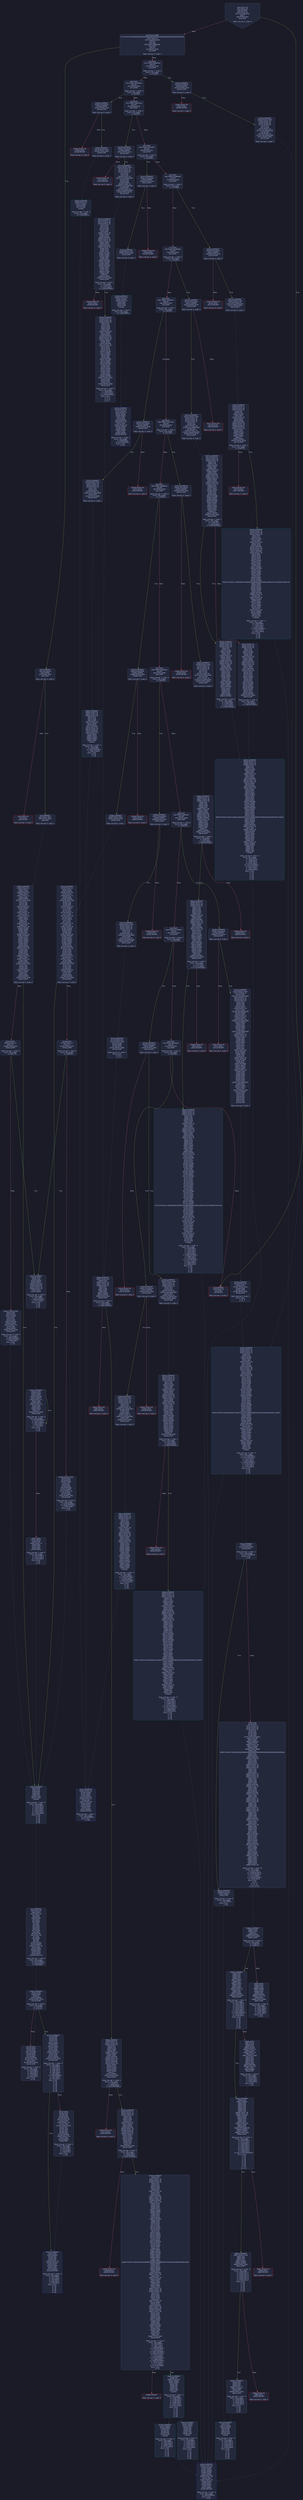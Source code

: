 digraph G {
    node [shape=box, style="filled, rounded", color="#565f89", fontcolor="#c0caf5", fontname="Helvetica", fillcolor="#24283b"];
    edge [color="#414868", fontcolor="#c0caf5", fontname="Helvetica"];
    bgcolor="#1a1b26";
    0 [ label = "[00] PUSH1 60
[02] PUSH1 40
[04] MSTORE
[05] PUSH1 04
[07] CALLDATASIZE
[08] LT
[09] PUSH2 00cf
[0c] JUMPI

Stack size req: 0, sizeΔ: 0
" shape = invhouse]
    1 [ label = "[0d] PUSH4 ffffffff
[12] PUSH29 0100000000000000000000000000000000000000000000000000000000
[30] PUSH1 00
[32] CALLDATALOAD
[33] DIV
[34] AND
[35] PUSH4 06fdde03
[3a] DUP2
[3b] EQ
[3c] PUSH2 00d4
[3f] JUMPI

Stack size req: 0, sizeΔ: 1
"]
    2 [ label = "[40] DUP1
[41] PUSH4 095ea7b3
[46] EQ
[47] PUSH2 015e
[4a] JUMPI

Stack size req: 1, sizeΔ: 0
Entry->Op usage:
	0->70:EQ:1
"]
    3 [ label = "[4b] DUP1
[4c] PUSH4 18160ddd
[51] EQ
[52] PUSH2 0194
[55] JUMPI

Stack size req: 1, sizeΔ: 0
Entry->Op usage:
	0->81:EQ:1
"]
    4 [ label = "[56] DUP1
[57] PUSH4 23b872dd
[5c] EQ
[5d] PUSH2 01b9
[60] JUMPI

Stack size req: 1, sizeΔ: 0
Entry->Op usage:
	0->92:EQ:1
"]
    5 [ label = "[61] DUP1
[62] PUSH4 313ce567
[67] EQ
[68] PUSH2 01e1
[6b] JUMPI

Stack size req: 1, sizeΔ: 0
Entry->Op usage:
	0->103:EQ:1
"]
    6 [ label = "[6c] DUP1
[6d] PUSH4 42966c68
[72] EQ
[73] PUSH2 020a
[76] JUMPI

Stack size req: 1, sizeΔ: 0
Entry->Op usage:
	0->114:EQ:1
"]
    7 [ label = "[77] DUP1
[78] PUSH4 66188463
[7d] EQ
[7e] PUSH2 0220
[81] JUMPI

Stack size req: 1, sizeΔ: 0
Entry->Op usage:
	0->125:EQ:1
"]
    8 [ label = "[82] DUP1
[83] PUSH4 70a08231
[88] EQ
[89] PUSH2 0242
[8c] JUMPI

Stack size req: 1, sizeΔ: 0
Entry->Op usage:
	0->136:EQ:1
"]
    9 [ label = "[8d] DUP1
[8e] PUSH4 79cc6790
[93] EQ
[94] PUSH2 0261
[97] JUMPI

Stack size req: 1, sizeΔ: 0
Entry->Op usage:
	0->147:EQ:1
"]
    10 [ label = "[98] DUP1
[99] PUSH4 95d89b41
[9e] EQ
[9f] PUSH2 0283
[a2] JUMPI

Stack size req: 1, sizeΔ: 0
Entry->Op usage:
	0->158:EQ:1
"]
    11 [ label = "[a3] DUP1
[a4] PUSH4 a9059cbb
[a9] EQ
[aa] PUSH2 0296
[ad] JUMPI

Stack size req: 1, sizeΔ: 0
Entry->Op usage:
	0->169:EQ:1
"]
    12 [ label = "[ae] DUP1
[af] PUSH4 cae9ca51
[b4] EQ
[b5] PUSH2 02b8
[b8] JUMPI

Stack size req: 1, sizeΔ: 0
Entry->Op usage:
	0->180:EQ:1
"]
    13 [ label = "[b9] DUP1
[ba] PUSH4 d73dd623
[bf] EQ
[c0] PUSH2 031d
[c3] JUMPI

Stack size req: 1, sizeΔ: 0
Entry->Op usage:
	0->191:EQ:1
"]
    14 [ label = "[c4] DUP1
[c5] PUSH4 dd62ed3e
[ca] EQ
[cb] PUSH2 033f
[ce] JUMPI

Stack size req: 1, sizeΔ: 0
Entry->Op usage:
	0->202:EQ:1
"]
    15 [ label = "[cf] JUMPDEST
[d0] PUSH1 00
[d2] DUP1
[d3] REVERT

Stack size req: 0, sizeΔ: 0
" color = "red"]
    16 [ label = "[d4] JUMPDEST
[d5] CALLVALUE
[d6] ISZERO
[d7] PUSH2 00df
[da] JUMPI

Stack size req: 0, sizeΔ: 0
"]
    17 [ label = "[db] PUSH1 00
[dd] DUP1
[de] REVERT

Stack size req: 0, sizeΔ: 0
" color = "red"]
    18 [ label = "[df] JUMPDEST
[e0] PUSH2 00e7
[e3] PUSH2 0364
[e6] JUMP

Stack size req: 0, sizeΔ: 1
"]
    19 [ label = "[e7] JUMPDEST
[e8] PUSH1 40
[ea] MLOAD
[eb] PUSH1 20
[ed] DUP1
[ee] DUP3
[ef] MSTORE
[f0] DUP2
[f1] SWAP1
[f2] DUP2
[f3] ADD
[f4] DUP4
[f5] DUP2
[f6] DUP2
[f7] MLOAD
[f8] DUP2
[f9] MSTORE
[fa] PUSH1 20
[fc] ADD
[fd] SWAP2
[fe] POP
[ff] DUP1
[0100] MLOAD
[0101] SWAP1
[0102] PUSH1 20
[0104] ADD
[0105] SWAP1
[0106] DUP1
[0107] DUP4
[0108] DUP4
[0109] PUSH1 00

Stack size req: 1, sizeΔ: 9
Entry->Op usage:
	0->247:MLOAD:0
	0->256:MLOAD:0
	0->260:ADD:1
"]
    20 [ label = "[010b] JUMPDEST
[010c] DUP4
[010d] DUP2
[010e] LT
[010f] ISZERO
[0110] PUSH2 0123
[0113] JUMPI

Stack size req: 4, sizeΔ: 0
Entry->Op usage:
	0->270:LT:0
	3->270:LT:1
"]
    21 [ label = "[0114] DUP1
[0115] DUP3
[0116] ADD
[0117] MLOAD
[0118] DUP4
[0119] DUP3
[011a] ADD
[011b] MSTORE
[011c] PUSH1 20
[011e] ADD
[011f] PUSH2 010b
[0122] JUMP

Stack size req: 3, sizeΔ: 0
Entry->Op usage:
	0->278:ADD:1
	0->282:ADD:0
	0->286:ADD:1
	1->278:ADD:0
	2->282:ADD:1
Entry->Exit:
	0->😵
"]
    22 [ label = "[0123] JUMPDEST
[0124] POP
[0125] POP
[0126] POP
[0127] POP
[0128] SWAP1
[0129] POP
[012a] SWAP1
[012b] DUP2
[012c] ADD
[012d] SWAP1
[012e] PUSH1 1f
[0130] AND
[0131] DUP1
[0132] ISZERO
[0133] PUSH2 0150
[0136] JUMPI

Stack size req: 7, sizeΔ: -5
Entry->Op usage:
	0->292:POP:0
	1->293:POP:0
	2->294:POP:0
	3->295:POP:0
	4->300:ADD:0
	4->304:AND:1
	4->306:ISZERO:0
	5->297:POP:0
	6->300:ADD:1
Entry->Exit:
	0->😵
	1->😵
	2->😵
	3->😵
	4->0
	5->😵
	6->😵
"]
    23 [ label = "[0137] DUP1
[0138] DUP3
[0139] SUB
[013a] DUP1
[013b] MLOAD
[013c] PUSH1 01
[013e] DUP4
[013f] PUSH1 20
[0141] SUB
[0142] PUSH2 0100
[0145] EXP
[0146] SUB
[0147] NOT
[0148] AND
[0149] DUP2
[014a] MSTORE
[014b] PUSH1 20
[014d] ADD
[014e] SWAP2
[014f] POP

Stack size req: 2, sizeΔ: 0
Entry->Op usage:
	0->313:SUB:1
	0->321:SUB:1
	1->313:SUB:0
	1->335:POP:0
Entry->Exit:
	1->😵
"]
    24 [ label = "[0150] JUMPDEST
[0151] POP
[0152] SWAP3
[0153] POP
[0154] POP
[0155] POP
[0156] PUSH1 40
[0158] MLOAD
[0159] DUP1
[015a] SWAP2
[015b] SUB
[015c] SWAP1
[015d] RETURN

Stack size req: 5, sizeΔ: -5
Entry->Op usage:
	0->337:POP:0
	1->347:SUB:0
	2->340:POP:0
	3->341:POP:0
	4->339:POP:0
Entry->Exit:
	0->😵
	1->😵
	2->😵
	3->😵
	4->😵
" color = "darkblue"]
    25 [ label = "[015e] JUMPDEST
[015f] CALLVALUE
[0160] ISZERO
[0161] PUSH2 0169
[0164] JUMPI

Stack size req: 0, sizeΔ: 0
"]
    26 [ label = "[0165] PUSH1 00
[0167] DUP1
[0168] REVERT

Stack size req: 0, sizeΔ: 0
" color = "red"]
    27 [ label = "[0169] JUMPDEST
[016a] PUSH2 0180
[016d] PUSH1 01
[016f] PUSH1 a0
[0171] PUSH1 02
[0173] EXP
[0174] SUB
[0175] PUSH1 04
[0177] CALLDATALOAD
[0178] AND
[0179] PUSH1 24
[017b] CALLDATALOAD
[017c] PUSH2 0402
[017f] JUMP

Stack size req: 0, sizeΔ: 3
"]
    28 [ label = "[0180] JUMPDEST
[0181] PUSH1 40
[0183] MLOAD
[0184] SWAP1
[0185] ISZERO
[0186] ISZERO
[0187] DUP2
[0188] MSTORE
[0189] PUSH1 20
[018b] ADD
[018c] PUSH1 40
[018e] MLOAD
[018f] DUP1
[0190] SWAP2
[0191] SUB
[0192] SWAP1
[0193] RETURN

Stack size req: 1, sizeΔ: -1
Entry->Op usage:
	0->389:ISZERO:0
Entry->Exit:
	0->😵
" color = "darkblue"]
    29 [ label = "[0194] JUMPDEST
[0195] CALLVALUE
[0196] ISZERO
[0197] PUSH2 019f
[019a] JUMPI

Stack size req: 0, sizeΔ: 0
"]
    30 [ label = "[019b] PUSH1 00
[019d] DUP1
[019e] REVERT

Stack size req: 0, sizeΔ: 0
" color = "red"]
    31 [ label = "[019f] JUMPDEST
[01a0] PUSH2 01a7
[01a3] PUSH2 046e
[01a6] JUMP

Stack size req: 0, sizeΔ: 1
"]
    32 [ label = "[01a7] JUMPDEST
[01a8] PUSH1 40
[01aa] MLOAD
[01ab] SWAP1
[01ac] DUP2
[01ad] MSTORE
[01ae] PUSH1 20
[01b0] ADD
[01b1] PUSH1 40
[01b3] MLOAD
[01b4] DUP1
[01b5] SWAP2
[01b6] SUB
[01b7] SWAP1
[01b8] RETURN

Stack size req: 1, sizeΔ: -1
Entry->Op usage:
	0->429:MSTORE:1
Entry->Exit:
	0->😵
" color = "darkblue"]
    33 [ label = "[01b9] JUMPDEST
[01ba] CALLVALUE
[01bb] ISZERO
[01bc] PUSH2 01c4
[01bf] JUMPI

Stack size req: 0, sizeΔ: 0
"]
    34 [ label = "[01c0] PUSH1 00
[01c2] DUP1
[01c3] REVERT

Stack size req: 0, sizeΔ: 0
" color = "red"]
    35 [ label = "[01c4] JUMPDEST
[01c5] PUSH2 0180
[01c8] PUSH1 01
[01ca] PUSH1 a0
[01cc] PUSH1 02
[01ce] EXP
[01cf] SUB
[01d0] PUSH1 04
[01d2] CALLDATALOAD
[01d3] DUP2
[01d4] AND
[01d5] SWAP1
[01d6] PUSH1 24
[01d8] CALLDATALOAD
[01d9] AND
[01da] PUSH1 44
[01dc] CALLDATALOAD
[01dd] PUSH2 0474
[01e0] JUMP

Stack size req: 0, sizeΔ: 4
"]
    36 [ label = "[01e1] JUMPDEST
[01e2] CALLVALUE
[01e3] ISZERO
[01e4] PUSH2 01ec
[01e7] JUMPI

Stack size req: 0, sizeΔ: 0
"]
    37 [ label = "[01e8] PUSH1 00
[01ea] DUP1
[01eb] REVERT

Stack size req: 0, sizeΔ: 0
" color = "red"]
    38 [ label = "[01ec] JUMPDEST
[01ed] PUSH2 01f4
[01f0] PUSH2 04e9
[01f3] JUMP

Stack size req: 0, sizeΔ: 1
"]
    39 [ label = "[01f4] JUMPDEST
[01f5] PUSH1 40
[01f7] MLOAD
[01f8] PUSH1 ff
[01fa] SWAP1
[01fb] SWAP2
[01fc] AND
[01fd] DUP2
[01fe] MSTORE
[01ff] PUSH1 20
[0201] ADD
[0202] PUSH1 40
[0204] MLOAD
[0205] DUP1
[0206] SWAP2
[0207] SUB
[0208] SWAP1
[0209] RETURN

Stack size req: 1, sizeΔ: -1
Entry->Op usage:
	0->508:AND:0
	0->510:MSTORE:1
Entry->Exit:
	0->😵
" color = "darkblue"]
    40 [ label = "[020a] JUMPDEST
[020b] CALLVALUE
[020c] ISZERO
[020d] PUSH2 0215
[0210] JUMPI

Stack size req: 0, sizeΔ: 0
"]
    41 [ label = "[0211] PUSH1 00
[0213] DUP1
[0214] REVERT

Stack size req: 0, sizeΔ: 0
" color = "red"]
    42 [ label = "[0215] JUMPDEST
[0216] PUSH2 0180
[0219] PUSH1 04
[021b] CALLDATALOAD
[021c] PUSH2 04f2
[021f] JUMP

Stack size req: 0, sizeΔ: 2
"]
    43 [ label = "[0220] JUMPDEST
[0221] CALLVALUE
[0222] ISZERO
[0223] PUSH2 022b
[0226] JUMPI

Stack size req: 0, sizeΔ: 0
"]
    44 [ label = "[0227] PUSH1 00
[0229] DUP1
[022a] REVERT

Stack size req: 0, sizeΔ: 0
" color = "red"]
    45 [ label = "[022b] JUMPDEST
[022c] PUSH2 0180
[022f] PUSH1 01
[0231] PUSH1 a0
[0233] PUSH1 02
[0235] EXP
[0236] SUB
[0237] PUSH1 04
[0239] CALLDATALOAD
[023a] AND
[023b] PUSH1 24
[023d] CALLDATALOAD
[023e] PUSH2 057b
[0241] JUMP

Stack size req: 0, sizeΔ: 3
"]
    46 [ label = "[0242] JUMPDEST
[0243] CALLVALUE
[0244] ISZERO
[0245] PUSH2 024d
[0248] JUMPI

Stack size req: 0, sizeΔ: 0
"]
    47 [ label = "[0249] PUSH1 00
[024b] DUP1
[024c] REVERT

Stack size req: 0, sizeΔ: 0
" color = "red"]
    48 [ label = "[024d] JUMPDEST
[024e] PUSH2 01a7
[0251] PUSH1 01
[0253] PUSH1 a0
[0255] PUSH1 02
[0257] EXP
[0258] SUB
[0259] PUSH1 04
[025b] CALLDATALOAD
[025c] AND
[025d] PUSH2 0669
[0260] JUMP

Stack size req: 0, sizeΔ: 2
"]
    49 [ label = "[0261] JUMPDEST
[0262] CALLVALUE
[0263] ISZERO
[0264] PUSH2 026c
[0267] JUMPI

Stack size req: 0, sizeΔ: 0
"]
    50 [ label = "[0268] PUSH1 00
[026a] DUP1
[026b] REVERT

Stack size req: 0, sizeΔ: 0
" color = "red"]
    51 [ label = "[026c] JUMPDEST
[026d] PUSH2 0180
[0270] PUSH1 01
[0272] PUSH1 a0
[0274] PUSH1 02
[0276] EXP
[0277] SUB
[0278] PUSH1 04
[027a] CALLDATALOAD
[027b] AND
[027c] PUSH1 24
[027e] CALLDATALOAD
[027f] PUSH2 0684
[0282] JUMP

Stack size req: 0, sizeΔ: 3
"]
    52 [ label = "[0283] JUMPDEST
[0284] CALLVALUE
[0285] ISZERO
[0286] PUSH2 028e
[0289] JUMPI

Stack size req: 0, sizeΔ: 0
"]
    53 [ label = "[028a] PUSH1 00
[028c] DUP1
[028d] REVERT

Stack size req: 0, sizeΔ: 0
" color = "red"]
    54 [ label = "[028e] JUMPDEST
[028f] PUSH2 00e7
[0292] PUSH2 075e
[0295] JUMP

Stack size req: 0, sizeΔ: 1
"]
    55 [ label = "[0296] JUMPDEST
[0297] CALLVALUE
[0298] ISZERO
[0299] PUSH2 02a1
[029c] JUMPI

Stack size req: 0, sizeΔ: 0
"]
    56 [ label = "[029d] PUSH1 00
[029f] DUP1
[02a0] REVERT

Stack size req: 0, sizeΔ: 0
" color = "red"]
    57 [ label = "[02a1] JUMPDEST
[02a2] PUSH2 0180
[02a5] PUSH1 01
[02a7] PUSH1 a0
[02a9] PUSH1 02
[02ab] EXP
[02ac] SUB
[02ad] PUSH1 04
[02af] CALLDATALOAD
[02b0] AND
[02b1] PUSH1 24
[02b3] CALLDATALOAD
[02b4] PUSH2 07c9
[02b7] JUMP

Stack size req: 0, sizeΔ: 3
"]
    58 [ label = "[02b8] JUMPDEST
[02b9] CALLVALUE
[02ba] ISZERO
[02bb] PUSH2 02c3
[02be] JUMPI

Stack size req: 0, sizeΔ: 0
"]
    59 [ label = "[02bf] PUSH1 00
[02c1] DUP1
[02c2] REVERT

Stack size req: 0, sizeΔ: 0
" color = "red"]
    60 [ label = "[02c3] JUMPDEST
[02c4] PUSH2 0180
[02c7] PUSH1 04
[02c9] DUP1
[02ca] CALLDATALOAD
[02cb] PUSH1 01
[02cd] PUSH1 a0
[02cf] PUSH1 02
[02d1] EXP
[02d2] SUB
[02d3] AND
[02d4] SWAP1
[02d5] PUSH1 24
[02d7] DUP1
[02d8] CALLDATALOAD
[02d9] SWAP2
[02da] SWAP1
[02db] PUSH1 64
[02dd] SWAP1
[02de] PUSH1 44
[02e0] CALLDATALOAD
[02e1] SWAP1
[02e2] DUP2
[02e3] ADD
[02e4] SWAP1
[02e5] DUP4
[02e6] ADD
[02e7] CALLDATALOAD
[02e8] DUP1
[02e9] PUSH1 20
[02eb] PUSH1 1f
[02ed] DUP3
[02ee] ADD
[02ef] DUP2
[02f0] SWAP1
[02f1] DIV
[02f2] DUP2
[02f3] MUL
[02f4] ADD
[02f5] PUSH1 40
[02f7] MLOAD
[02f8] SWAP1
[02f9] DUP2
[02fa] ADD
[02fb] PUSH1 40
[02fd] MSTORE
[02fe] DUP2
[02ff] DUP2
[0300] MSTORE
[0301] SWAP3
[0302] SWAP2
[0303] SWAP1
[0304] PUSH1 20
[0306] DUP5
[0307] ADD
[0308] DUP4
[0309] DUP4
[030a] DUP1
[030b] DUP3
[030c] DUP5
[030d] CALLDATACOPY
[030e] POP
[030f] SWAP5
[0310] SWAP7
[0311] POP
[0312] PUSH2 07dd
[0315] SWAP6
[0316] POP
[0317] POP
[0318] POP
[0319] POP
[031a] POP
[031b] POP
[031c] JUMP

Stack size req: 0, sizeΔ: 4
"]
    61 [ label = "[031d] JUMPDEST
[031e] CALLVALUE
[031f] ISZERO
[0320] PUSH2 0328
[0323] JUMPI

Stack size req: 0, sizeΔ: 0
"]
    62 [ label = "[0324] PUSH1 00
[0326] DUP1
[0327] REVERT

Stack size req: 0, sizeΔ: 0
" color = "red"]
    63 [ label = "[0328] JUMPDEST
[0329] PUSH2 0180
[032c] PUSH1 01
[032e] PUSH1 a0
[0330] PUSH1 02
[0332] EXP
[0333] SUB
[0334] PUSH1 04
[0336] CALLDATALOAD
[0337] AND
[0338] PUSH1 24
[033a] CALLDATALOAD
[033b] PUSH2 091a
[033e] JUMP

Stack size req: 0, sizeΔ: 3
"]
    64 [ label = "[033f] JUMPDEST
[0340] CALLVALUE
[0341] ISZERO
[0342] PUSH2 034a
[0345] JUMPI

Stack size req: 0, sizeΔ: 0
"]
    65 [ label = "[0346] PUSH1 00
[0348] DUP1
[0349] REVERT

Stack size req: 0, sizeΔ: 0
" color = "red"]
    66 [ label = "[034a] JUMPDEST
[034b] PUSH2 01a7
[034e] PUSH1 01
[0350] PUSH1 a0
[0352] PUSH1 02
[0354] EXP
[0355] SUB
[0356] PUSH1 04
[0358] CALLDATALOAD
[0359] DUP2
[035a] AND
[035b] SWAP1
[035c] PUSH1 24
[035e] CALLDATALOAD
[035f] AND
[0360] PUSH2 09bb
[0363] JUMP

Stack size req: 0, sizeΔ: 3
"]
    67 [ label = "[0364] JUMPDEST
[0365] PUSH1 01
[0367] DUP1
[0368] SLOAD
[0369] PUSH1 01
[036b] DUP2
[036c] PUSH1 01
[036e] AND
[036f] ISZERO
[0370] PUSH2 0100
[0373] MUL
[0374] SUB
[0375] AND
[0376] PUSH1 02
[0378] SWAP1
[0379] DIV
[037a] DUP1
[037b] PUSH1 1f
[037d] ADD
[037e] PUSH1 20
[0380] DUP1
[0381] SWAP2
[0382] DIV
[0383] MUL
[0384] PUSH1 20
[0386] ADD
[0387] PUSH1 40
[0389] MLOAD
[038a] SWAP1
[038b] DUP2
[038c] ADD
[038d] PUSH1 40
[038f] MSTORE
[0390] DUP1
[0391] SWAP3
[0392] SWAP2
[0393] SWAP1
[0394] DUP2
[0395] DUP2
[0396] MSTORE
[0397] PUSH1 20
[0399] ADD
[039a] DUP3
[039b] DUP1
[039c] SLOAD
[039d] PUSH1 01
[039f] DUP2
[03a0] PUSH1 01
[03a2] AND
[03a3] ISZERO
[03a4] PUSH2 0100
[03a7] MUL
[03a8] SUB
[03a9] AND
[03aa] PUSH1 02
[03ac] SWAP1
[03ad] DIV
[03ae] DUP1
[03af] ISZERO
[03b0] PUSH2 03fa
[03b3] JUMPI

Stack size req: 0, sizeΔ: 6
"]
    68 [ label = "[03b4] DUP1
[03b5] PUSH1 1f
[03b7] LT
[03b8] PUSH2 03cf
[03bb] JUMPI

Stack size req: 1, sizeΔ: 0
Entry->Op usage:
	0->951:LT:1
"]
    69 [ label = "[03bc] PUSH2 0100
[03bf] DUP1
[03c0] DUP4
[03c1] SLOAD
[03c2] DIV
[03c3] MUL
[03c4] DUP4
[03c5] MSTORE
[03c6] SWAP2
[03c7] PUSH1 20
[03c9] ADD
[03ca] SWAP2
[03cb] PUSH2 03fa
[03ce] JUMP

Stack size req: 3, sizeΔ: 0
Entry->Op usage:
	1->961:SLOAD:0
	2->965:MSTORE:0
	2->969:ADD:1
Entry->Exit:
	2->😵
"]
    70 [ label = "[03cf] JUMPDEST
[03d0] DUP3
[03d1] ADD
[03d2] SWAP2
[03d3] SWAP1
[03d4] PUSH1 00
[03d6] MSTORE
[03d7] PUSH1 20
[03d9] PUSH1 00
[03db] SHA3
[03dc] SWAP1

Stack size req: 3, sizeΔ: 0
Entry->Op usage:
	0->977:ADD:1
	1->982:MSTORE:1
	2->977:ADD:0
Entry->Exit:
	0->😵
	1->😵
	2->0
"]
    71 [ label = "[03dd] JUMPDEST
[03de] DUP2
[03df] SLOAD
[03e0] DUP2
[03e1] MSTORE
[03e2] SWAP1
[03e3] PUSH1 01
[03e5] ADD
[03e6] SWAP1
[03e7] PUSH1 20
[03e9] ADD
[03ea] DUP1
[03eb] DUP4
[03ec] GT
[03ed] PUSH2 03dd
[03f0] JUMPI

Stack size req: 3, sizeΔ: 0
Entry->Op usage:
	0->993:MSTORE:0
	0->1001:ADD:1
	1->991:SLOAD:0
	1->997:ADD:1
	2->1004:GT:0
Entry->Exit:
	0->😵
	1->😵
"]
    72 [ label = "[03f1] DUP3
[03f2] SWAP1
[03f3] SUB
[03f4] PUSH1 1f
[03f6] AND
[03f7] DUP3
[03f8] ADD
[03f9] SWAP2

Stack size req: 3, sizeΔ: 0
Entry->Op usage:
	0->1011:SUB:0
	2->1011:SUB:1
	2->1016:ADD:0
Entry->Exit:
	0->😵
	2->0
"]
    73 [ label = "[03fa] JUMPDEST
[03fb] POP
[03fc] POP
[03fd] POP
[03fe] POP
[03ff] POP
[0400] DUP2
[0401] JUMP
Indirect!

Stack size req: 7, sizeΔ: -5
Entry->Op usage:
	0->1019:POP:0
	1->1020:POP:0
	2->1021:POP:0
	3->1022:POP:0
	4->1023:POP:0
	6->1025:JUMP:0
Entry->Exit:
	0->😵
	1->😵
	2->😵
	3->😵
	4->😵
" color = "teal"]
    74 [ label = "[0402] JUMPDEST
[0403] PUSH1 01
[0405] PUSH1 a0
[0407] PUSH1 02
[0409] EXP
[040a] SUB
[040b] CALLER
[040c] DUP2
[040d] AND
[040e] PUSH1 00
[0410] DUP2
[0411] DUP2
[0412] MSTORE
[0413] PUSH1 05
[0415] PUSH1 20
[0417] SWAP1
[0418] DUP2
[0419] MSTORE
[041a] PUSH1 40
[041c] DUP1
[041d] DUP4
[041e] SHA3
[041f] SWAP5
[0420] DUP8
[0421] AND
[0422] DUP1
[0423] DUP5
[0424] MSTORE
[0425] SWAP5
[0426] SWAP1
[0427] SWAP2
[0428] MSTORE
[0429] DUP1
[042a] DUP3
[042b] SHA3
[042c] DUP6
[042d] SWAP1
[042e] SSTORE
[042f] SWAP1
[0430] SWAP3
[0431] SWAP2
[0432] SWAP1
[0433] PUSH32 8c5be1e5ebec7d5bd14f71427d1e84f3dd0314c0f7b2291e5b200ac8c7c3b925
[0454] SWAP1
[0455] DUP6
[0456] SWAP1
[0457] MLOAD
[0458] SWAP1
[0459] DUP2
[045a] MSTORE
[045b] PUSH1 20
[045d] ADD
[045e] PUSH1 40
[0460] MLOAD
[0461] DUP1
[0462] SWAP2
[0463] SUB
[0464] SWAP1
[0465] LOG3
[0466] POP
[0467] PUSH1 01
[0469] SWAP3
[046a] SWAP2
[046b] POP
[046c] POP
[046d] JUMP
Indirect!

Stack size req: 3, sizeΔ: -2
Entry->Op usage:
	0->1070:SSTORE:1
	0->1114:MSTORE:1
	0->1132:POP:0
	1->1057:AND:0
	1->1060:MSTORE:1
	1->1125:LOG3:4
	1->1131:POP:0
	2->1133:JUMP:0
Entry->Exit:
	0->😵
	1->😵
	2->😵
" color = "teal"]
    75 [ label = "[046e] JUMPDEST
[046f] PUSH1 00
[0471] SLOAD
[0472] DUP2
[0473] JUMP
Indirect!

Stack size req: 1, sizeΔ: 1
Entry->Op usage:
	0->1139:JUMP:0
" color = "teal"]
    76 [ label = "[0474] JUMPDEST
[0475] PUSH1 01
[0477] PUSH1 a0
[0479] PUSH1 02
[047b] EXP
[047c] SUB
[047d] DUP1
[047e] DUP5
[047f] AND
[0480] PUSH1 00
[0482] SWAP1
[0483] DUP2
[0484] MSTORE
[0485] PUSH1 05
[0487] PUSH1 20
[0489] SWAP1
[048a] DUP2
[048b] MSTORE
[048c] PUSH1 40
[048e] DUP1
[048f] DUP4
[0490] SHA3
[0491] CALLER
[0492] SWAP1
[0493] SWAP5
[0494] AND
[0495] DUP4
[0496] MSTORE
[0497] SWAP3
[0498] SWAP1
[0499] MSTORE
[049a] SWAP1
[049b] DUP2
[049c] SHA3
[049d] SLOAD
[049e] DUP3
[049f] GT
[04a0] ISZERO
[04a1] PUSH2 04a9
[04a4] JUMPI

Stack size req: 3, sizeΔ: 1
Entry->Op usage:
	0->1183:GT:0
	2->1151:AND:0
	2->1156:MSTORE:1
"]
    77 [ label = "[04a5] PUSH1 00
[04a7] DUP1
[04a8] REVERT

Stack size req: 0, sizeΔ: 0
" color = "red"]
    78 [ label = "[04a9] JUMPDEST
[04aa] PUSH1 01
[04ac] PUSH1 a0
[04ae] PUSH1 02
[04b0] EXP
[04b1] SUB
[04b2] DUP1
[04b3] DUP6
[04b4] AND
[04b5] PUSH1 00
[04b7] SWAP1
[04b8] DUP2
[04b9] MSTORE
[04ba] PUSH1 05
[04bc] PUSH1 20
[04be] SWAP1
[04bf] DUP2
[04c0] MSTORE
[04c1] PUSH1 40
[04c3] DUP1
[04c4] DUP4
[04c5] SHA3
[04c6] CALLER
[04c7] SWAP1
[04c8] SWAP5
[04c9] AND
[04ca] DUP4
[04cb] MSTORE
[04cc] SWAP3
[04cd] SWAP1
[04ce] MSTORE
[04cf] SHA3
[04d0] DUP1
[04d1] SLOAD
[04d2] DUP4
[04d3] SWAP1
[04d4] SUB
[04d5] SWAP1
[04d6] SSTORE
[04d7] PUSH2 04e1
[04da] DUP5
[04db] DUP5
[04dc] DUP5
[04dd] PUSH2 09e6
[04e0] JUMP

Stack size req: 4, sizeΔ: 4
Entry->Op usage:
	1->1236:SUB:1
	3->1204:AND:0
	3->1209:MSTORE:1
Entry->Exit:
	1->0, 5
	2->1, 6
	3->2, 7
"]
    79 [ label = "[04e1] JUMPDEST
[04e2] SWAP5
[04e3] SWAP4
[04e4] POP
[04e5] POP
[04e6] POP
[04e7] POP
[04e8] JUMP
Indirect!

Stack size req: 6, sizeΔ: -5
Entry->Op usage:
	1->1253:POP:0
	2->1254:POP:0
	3->1255:POP:0
	4->1252:POP:0
	5->1256:JUMP:0
Entry->Exit:
	0->0
	1->😵
	2->😵
	3->😵
	4->😵
	5->😵
" color = "teal"]
    80 [ label = "[04e9] JUMPDEST
[04ea] PUSH1 03
[04ec] SLOAD
[04ed] PUSH1 ff
[04ef] AND
[04f0] DUP2
[04f1] JUMP
Indirect!

Stack size req: 1, sizeΔ: 1
Entry->Op usage:
	0->1265:JUMP:0
" color = "teal"]
    81 [ label = "[04f2] JUMPDEST
[04f3] PUSH1 01
[04f5] PUSH1 a0
[04f7] PUSH1 02
[04f9] EXP
[04fa] SUB
[04fb] CALLER
[04fc] AND
[04fd] PUSH1 00
[04ff] SWAP1
[0500] DUP2
[0501] MSTORE
[0502] PUSH1 04
[0504] PUSH1 20
[0506] MSTORE
[0507] PUSH1 40
[0509] DUP2
[050a] SHA3
[050b] SLOAD
[050c] DUP3
[050d] SWAP1
[050e] LT
[050f] ISZERO
[0510] PUSH2 0518
[0513] JUMPI

Stack size req: 1, sizeΔ: 1
Entry->Op usage:
	0->1294:LT:1
"]
    82 [ label = "[0514] PUSH1 00
[0516] DUP1
[0517] REVERT

Stack size req: 0, sizeΔ: 0
" color = "red"]
    83 [ label = "[0518] JUMPDEST
[0519] PUSH1 01
[051b] PUSH1 a0
[051d] PUSH1 02
[051f] EXP
[0520] SUB
[0521] CALLER
[0522] AND
[0523] PUSH1 00
[0525] DUP2
[0526] DUP2
[0527] MSTORE
[0528] PUSH1 04
[052a] PUSH1 20
[052c] MSTORE
[052d] PUSH1 40
[052f] DUP1
[0530] DUP3
[0531] SHA3
[0532] DUP1
[0533] SLOAD
[0534] DUP7
[0535] SWAP1
[0536] SUB
[0537] SWAP1
[0538] SSTORE
[0539] DUP2
[053a] SLOAD
[053b] DUP6
[053c] SWAP1
[053d] SUB
[053e] SWAP1
[053f] SWAP2
[0540] SSTORE
[0541] PUSH32 cc16f5dbb4873280815c1ee09dbd06736cffcc184412cf7a71a0fdb75d397ca5
[0562] SWAP1
[0563] DUP5
[0564] SWAP1
[0565] MLOAD
[0566] SWAP1
[0567] DUP2
[0568] MSTORE
[0569] PUSH1 20
[056b] ADD
[056c] PUSH1 40
[056e] MLOAD
[056f] DUP1
[0570] SWAP2
[0571] SUB
[0572] SWAP1
[0573] LOG2
[0574] POP
[0575] PUSH1 01
[0577] SWAP2
[0578] SWAP1
[0579] POP
[057a] JUMP
Indirect!

Stack size req: 3, sizeΔ: -2
Entry->Op usage:
	0->1396:POP:0
	1->1334:SUB:1
	1->1341:SUB:1
	1->1384:MSTORE:1
	1->1401:POP:0
	2->1402:JUMP:0
Entry->Exit:
	0->😵
	1->😵
	2->😵
" color = "teal"]
    84 [ label = "[057b] JUMPDEST
[057c] PUSH1 01
[057e] PUSH1 a0
[0580] PUSH1 02
[0582] EXP
[0583] SUB
[0584] CALLER
[0585] DUP2
[0586] AND
[0587] PUSH1 00
[0589] SWAP1
[058a] DUP2
[058b] MSTORE
[058c] PUSH1 05
[058e] PUSH1 20
[0590] SWAP1
[0591] DUP2
[0592] MSTORE
[0593] PUSH1 40
[0595] DUP1
[0596] DUP4
[0597] SHA3
[0598] SWAP4
[0599] DUP7
[059a] AND
[059b] DUP4
[059c] MSTORE
[059d] SWAP3
[059e] SWAP1
[059f] MSTORE
[05a0] SWAP1
[05a1] DUP2
[05a2] SHA3
[05a3] SLOAD
[05a4] DUP1
[05a5] DUP4
[05a6] GT
[05a7] ISZERO
[05a8] PUSH2 05d8
[05ab] JUMPI

Stack size req: 2, sizeΔ: 2
Entry->Op usage:
	0->1446:GT:0
	1->1434:AND:0
	1->1436:MSTORE:1
"]
    85 [ label = "[05ac] PUSH1 01
[05ae] PUSH1 a0
[05b0] PUSH1 02
[05b2] EXP
[05b3] SUB
[05b4] CALLER
[05b5] DUP2
[05b6] AND
[05b7] PUSH1 00
[05b9] SWAP1
[05ba] DUP2
[05bb] MSTORE
[05bc] PUSH1 05
[05be] PUSH1 20
[05c0] SWAP1
[05c1] DUP2
[05c2] MSTORE
[05c3] PUSH1 40
[05c5] DUP1
[05c6] DUP4
[05c7] SHA3
[05c8] SWAP4
[05c9] DUP9
[05ca] AND
[05cb] DUP4
[05cc] MSTORE
[05cd] SWAP3
[05ce] SWAP1
[05cf] MSTORE
[05d0] SWAP1
[05d1] DUP2
[05d2] SHA3
[05d3] SSTORE
[05d4] PUSH2 0603
[05d7] JUMP

Stack size req: 4, sizeΔ: 0
Entry->Op usage:
	3->1482:AND:0
	3->1484:MSTORE:1
"]
    86 [ label = "[05d8] JUMPDEST
[05d9] PUSH1 01
[05db] PUSH1 a0
[05dd] PUSH1 02
[05df] EXP
[05e0] SUB
[05e1] CALLER
[05e2] DUP2
[05e3] AND
[05e4] PUSH1 00
[05e6] SWAP1
[05e7] DUP2
[05e8] MSTORE
[05e9] PUSH1 05
[05eb] PUSH1 20
[05ed] SWAP1
[05ee] DUP2
[05ef] MSTORE
[05f0] PUSH1 40
[05f2] DUP1
[05f3] DUP4
[05f4] SHA3
[05f5] SWAP4
[05f6] DUP9
[05f7] AND
[05f8] DUP4
[05f9] MSTORE
[05fa] SWAP3
[05fb] SWAP1
[05fc] MSTORE
[05fd] SHA3
[05fe] DUP4
[05ff] DUP3
[0600] SUB
[0601] SWAP1
[0602] SSTORE

Stack size req: 4, sizeΔ: 0
Entry->Op usage:
	0->1536:SUB:0
	2->1536:SUB:1
	3->1527:AND:0
	3->1529:MSTORE:1
"]
    87 [ label = "[0603] JUMPDEST
[0604] PUSH1 01
[0606] PUSH1 a0
[0608] PUSH1 02
[060a] EXP
[060b] SUB
[060c] CALLER
[060d] DUP2
[060e] AND
[060f] PUSH1 00
[0611] DUP2
[0612] DUP2
[0613] MSTORE
[0614] PUSH1 05
[0616] PUSH1 20
[0618] SWAP1
[0619] DUP2
[061a] MSTORE
[061b] PUSH1 40
[061d] DUP1
[061e] DUP4
[061f] SHA3
[0620] SWAP5
[0621] DUP10
[0622] AND
[0623] DUP1
[0624] DUP5
[0625] MSTORE
[0626] SWAP5
[0627] SWAP1
[0628] SWAP2
[0629] MSTORE
[062a] SWAP1
[062b] DUP2
[062c] SWAP1
[062d] SHA3
[062e] SLOAD
[062f] PUSH32 8c5be1e5ebec7d5bd14f71427d1e84f3dd0314c0f7b2291e5b200ac8c7c3b925
[0650] SWAP2
[0651] MLOAD
[0652] SWAP1
[0653] DUP2
[0654] MSTORE
[0655] PUSH1 20
[0657] ADD
[0658] PUSH1 40
[065a] MLOAD
[065b] DUP1
[065c] SWAP2
[065d] SUB
[065e] SWAP1
[065f] LOG3
[0660] POP
[0661] PUSH1 01
[0663] SWAP4
[0664] SWAP3
[0665] POP
[0666] POP
[0667] POP
[0668] JUMP
Indirect!

Stack size req: 5, sizeΔ: -4
Entry->Op usage:
	0->1632:POP:0
	1->1638:POP:0
	2->1639:POP:0
	3->1570:AND:0
	3->1573:MSTORE:1
	3->1631:LOG3:4
	3->1637:POP:0
	4->1640:JUMP:0
Entry->Exit:
	0->😵
	1->😵
	2->😵
	3->😵
	4->😵
" color = "teal"]
    88 [ label = "[0669] JUMPDEST
[066a] PUSH1 01
[066c] PUSH1 a0
[066e] PUSH1 02
[0670] EXP
[0671] SUB
[0672] AND
[0673] PUSH1 00
[0675] SWAP1
[0676] DUP2
[0677] MSTORE
[0678] PUSH1 04
[067a] PUSH1 20
[067c] MSTORE
[067d] PUSH1 40
[067f] SWAP1
[0680] SHA3
[0681] SLOAD
[0682] SWAP1
[0683] JUMP
Indirect!

Stack size req: 2, sizeΔ: -1
Entry->Op usage:
	0->1650:AND:1
	0->1655:MSTORE:1
	1->1667:JUMP:0
Entry->Exit:
	0->😵
	1->😵
" color = "teal"]
    89 [ label = "[0684] JUMPDEST
[0685] PUSH1 01
[0687] PUSH1 a0
[0689] PUSH1 02
[068b] EXP
[068c] SUB
[068d] DUP3
[068e] AND
[068f] PUSH1 00
[0691] SWAP1
[0692] DUP2
[0693] MSTORE
[0694] PUSH1 04
[0696] PUSH1 20
[0698] MSTORE
[0699] PUSH1 40
[069b] DUP2
[069c] SHA3
[069d] SLOAD
[069e] DUP3
[069f] SWAP1
[06a0] LT
[06a1] ISZERO
[06a2] PUSH2 06aa
[06a5] JUMPI

Stack size req: 2, sizeΔ: 1
Entry->Op usage:
	0->1696:LT:1
	1->1678:AND:0
	1->1683:MSTORE:1
"]
    90 [ label = "[06a6] PUSH1 00
[06a8] DUP1
[06a9] REVERT

Stack size req: 0, sizeΔ: 0
" color = "red"]
    91 [ label = "[06aa] JUMPDEST
[06ab] PUSH1 01
[06ad] PUSH1 a0
[06af] PUSH1 02
[06b1] EXP
[06b2] SUB
[06b3] DUP1
[06b4] DUP5
[06b5] AND
[06b6] PUSH1 00
[06b8] SWAP1
[06b9] DUP2
[06ba] MSTORE
[06bb] PUSH1 05
[06bd] PUSH1 20
[06bf] SWAP1
[06c0] DUP2
[06c1] MSTORE
[06c2] PUSH1 40
[06c4] DUP1
[06c5] DUP4
[06c6] SHA3
[06c7] CALLER
[06c8] SWAP1
[06c9] SWAP5
[06ca] AND
[06cb] DUP4
[06cc] MSTORE
[06cd] SWAP3
[06ce] SWAP1
[06cf] MSTORE
[06d0] SHA3
[06d1] SLOAD
[06d2] DUP3
[06d3] GT
[06d4] ISZERO
[06d5] PUSH2 06dd
[06d8] JUMPI

Stack size req: 3, sizeΔ: 0
Entry->Op usage:
	1->1747:GT:0
	2->1717:AND:0
	2->1722:MSTORE:1
"]
    92 [ label = "[06d9] PUSH1 00
[06db] DUP1
[06dc] REVERT

Stack size req: 0, sizeΔ: 0
" color = "red"]
    93 [ label = "[06dd] JUMPDEST
[06de] PUSH1 01
[06e0] PUSH1 a0
[06e2] PUSH1 02
[06e4] EXP
[06e5] SUB
[06e6] DUP1
[06e7] DUP5
[06e8] AND
[06e9] PUSH1 00
[06eb] DUP2
[06ec] DUP2
[06ed] MSTORE
[06ee] PUSH1 04
[06f0] PUSH1 20
[06f2] SWAP1
[06f3] DUP2
[06f4] MSTORE
[06f5] PUSH1 40
[06f7] DUP1
[06f8] DUP4
[06f9] SHA3
[06fa] DUP1
[06fb] SLOAD
[06fc] DUP9
[06fd] SWAP1
[06fe] SUB
[06ff] SWAP1
[0700] SSTORE
[0701] PUSH1 05
[0703] DUP3
[0704] MSTORE
[0705] DUP1
[0706] DUP4
[0707] SHA3
[0708] CALLER
[0709] SWAP1
[070a] SWAP6
[070b] AND
[070c] DUP4
[070d] MSTORE
[070e] SWAP4
[070f] SWAP1
[0710] MSTORE
[0711] DUP3
[0712] DUP2
[0713] SHA3
[0714] DUP1
[0715] SLOAD
[0716] DUP7
[0717] SWAP1
[0718] SUB
[0719] SWAP1
[071a] SSTORE
[071b] DUP1
[071c] SLOAD
[071d] DUP6
[071e] SWAP1
[071f] SUB
[0720] SWAP1
[0721] SSTORE
[0722] SWAP1
[0723] PUSH32 cc16f5dbb4873280815c1ee09dbd06736cffcc184412cf7a71a0fdb75d397ca5
[0744] SWAP1
[0745] DUP5
[0746] SWAP1
[0747] MLOAD
[0748] SWAP1
[0749] DUP2
[074a] MSTORE
[074b] PUSH1 20
[074d] ADD
[074e] PUSH1 40
[0750] MLOAD
[0751] DUP1
[0752] SWAP2
[0753] SUB
[0754] SWAP1
[0755] LOG2
[0756] POP
[0757] PUSH1 01
[0759] SWAP3
[075a] SWAP2
[075b] POP
[075c] POP
[075d] JUMP
Indirect!

Stack size req: 4, sizeΔ: -3
Entry->Op usage:
	0->1878:POP:0
	1->1790:SUB:1
	1->1816:SUB:1
	1->1823:SUB:1
	1->1866:MSTORE:1
	1->1884:POP:0
	2->1768:AND:0
	2->1773:MSTORE:1
	2->1877:LOG2:3
	2->1883:POP:0
	3->1885:JUMP:0
Entry->Exit:
	0->😵
	1->😵
	2->😵
	3->😵
" color = "teal"]
    94 [ label = "[075e] JUMPDEST
[075f] PUSH1 02
[0761] DUP1
[0762] SLOAD
[0763] PUSH1 01
[0765] DUP2
[0766] PUSH1 01
[0768] AND
[0769] ISZERO
[076a] PUSH2 0100
[076d] MUL
[076e] SUB
[076f] AND
[0770] PUSH1 02
[0772] SWAP1
[0773] DIV
[0774] DUP1
[0775] PUSH1 1f
[0777] ADD
[0778] PUSH1 20
[077a] DUP1
[077b] SWAP2
[077c] DIV
[077d] MUL
[077e] PUSH1 20
[0780] ADD
[0781] PUSH1 40
[0783] MLOAD
[0784] SWAP1
[0785] DUP2
[0786] ADD
[0787] PUSH1 40
[0789] MSTORE
[078a] DUP1
[078b] SWAP3
[078c] SWAP2
[078d] SWAP1
[078e] DUP2
[078f] DUP2
[0790] MSTORE
[0791] PUSH1 20
[0793] ADD
[0794] DUP3
[0795] DUP1
[0796] SLOAD
[0797] PUSH1 01
[0799] DUP2
[079a] PUSH1 01
[079c] AND
[079d] ISZERO
[079e] PUSH2 0100
[07a1] MUL
[07a2] SUB
[07a3] AND
[07a4] PUSH1 02
[07a6] SWAP1
[07a7] DIV
[07a8] DUP1
[07a9] ISZERO
[07aa] PUSH2 03fa
[07ad] JUMPI

Stack size req: 0, sizeΔ: 6
"]
    95 [ label = "[07ae] DUP1
[07af] PUSH1 1f
[07b1] LT
[07b2] PUSH2 03cf
[07b5] JUMPI

Stack size req: 1, sizeΔ: 0
Entry->Op usage:
	0->1969:LT:1
"]
    96 [ label = "[07b6] PUSH2 0100
[07b9] DUP1
[07ba] DUP4
[07bb] SLOAD
[07bc] DIV
[07bd] MUL
[07be] DUP4
[07bf] MSTORE
[07c0] SWAP2
[07c1] PUSH1 20
[07c3] ADD
[07c4] SWAP2
[07c5] PUSH2 03fa
[07c8] JUMP

Stack size req: 3, sizeΔ: 0
Entry->Op usage:
	1->1979:SLOAD:0
	2->1983:MSTORE:0
	2->1987:ADD:1
Entry->Exit:
	2->😵
"]
    97 [ label = "[07c9] JUMPDEST
[07ca] PUSH1 00
[07cc] PUSH2 07d6
[07cf] CALLER
[07d0] DUP5
[07d1] DUP5
[07d2] PUSH2 09e6
[07d5] JUMP

Stack size req: 2, sizeΔ: 5
Entry->Exit:
	0->0, 5
	1->1, 6
"]
    98 [ label = "[07d6] JUMPDEST
[07d7] SWAP4
[07d8] SWAP3
[07d9] POP
[07da] POP
[07db] POP
[07dc] JUMP
Indirect!

Stack size req: 5, sizeΔ: -4
Entry->Op usage:
	1->2010:POP:0
	2->2011:POP:0
	3->2009:POP:0
	4->2012:JUMP:0
Entry->Exit:
	0->0
	1->😵
	2->😵
	3->😵
	4->😵
" color = "teal"]
    99 [ label = "[07dd] JUMPDEST
[07de] PUSH1 00
[07e0] DUP1
[07e1] PUSH2 07ea
[07e4] DUP6
[07e5] DUP6
[07e6] PUSH2 0402
[07e9] JUMP

Stack size req: 3, sizeΔ: 5
Entry->Exit:
	1->0, 6
	2->1, 7
"]
    100 [ label = "[07ea] JUMPDEST
[07eb] ISZERO
[07ec] PUSH2 090d
[07ef] JUMPI

Stack size req: 1, sizeΔ: -1
Entry->Op usage:
	0->2027:ISZERO:0
Entry->Exit:
	0->😵
"]
    101 [ label = "[07f0] POP
[07f1] DUP4
[07f2] PUSH1 01
[07f4] PUSH1 a0
[07f6] PUSH1 02
[07f8] EXP
[07f9] SUB
[07fa] DUP2
[07fb] AND
[07fc] PUSH4 8f4ffcb1
[0801] CALLER
[0802] DUP7
[0803] ADDRESS
[0804] DUP8
[0805] PUSH1 40
[0807] MLOAD
[0808] DUP6
[0809] PUSH4 ffffffff
[080e] AND
[080f] PUSH29 0100000000000000000000000000000000000000000000000000000000
[082d] MUL
[082e] DUP2
[082f] MSTORE
[0830] PUSH1 04
[0832] ADD
[0833] DUP1
[0834] DUP6
[0835] PUSH1 01
[0837] PUSH1 a0
[0839] PUSH1 02
[083b] EXP
[083c] SUB
[083d] AND
[083e] PUSH1 01
[0840] PUSH1 a0
[0842] PUSH1 02
[0844] EXP
[0845] SUB
[0846] AND
[0847] DUP2
[0848] MSTORE
[0849] PUSH1 20
[084b] ADD
[084c] DUP5
[084d] DUP2
[084e] MSTORE
[084f] PUSH1 20
[0851] ADD
[0852] DUP4
[0853] PUSH1 01
[0855] PUSH1 a0
[0857] PUSH1 02
[0859] EXP
[085a] SUB
[085b] AND
[085c] PUSH1 01
[085e] PUSH1 a0
[0860] PUSH1 02
[0862] EXP
[0863] SUB
[0864] AND
[0865] DUP2
[0866] MSTORE
[0867] PUSH1 20
[0869] ADD
[086a] DUP1
[086b] PUSH1 20
[086d] ADD
[086e] DUP3
[086f] DUP2
[0870] SUB
[0871] DUP3
[0872] MSTORE
[0873] DUP4
[0874] DUP2
[0875] DUP2
[0876] MLOAD
[0877] DUP2
[0878] MSTORE
[0879] PUSH1 20
[087b] ADD
[087c] SWAP2
[087d] POP
[087e] DUP1
[087f] MLOAD
[0880] SWAP1
[0881] PUSH1 20
[0883] ADD
[0884] SWAP1
[0885] DUP1
[0886] DUP4
[0887] DUP4
[0888] PUSH1 00

Stack size req: 5, sizeΔ: 15
Entry->Op usage:
	0->2032:POP:0
	2->2166:MLOAD:0
	2->2175:MLOAD:0
	2->2179:ADD:1
	3->2126:MSTORE:1
	4->2043:AND:0
Entry->Exit:
	0->😵
	2->9, 17
	3->11, 18
	4->14, 15, 19
"]
    102 [ label = "[088a] JUMPDEST
[088b] DUP4
[088c] DUP2
[088d] LT
[088e] ISZERO
[088f] PUSH2 08a2
[0892] JUMPI

Stack size req: 4, sizeΔ: 0
Entry->Op usage:
	0->2189:LT:0
	3->2189:LT:1
"]
    103 [ label = "[0893] DUP1
[0894] DUP3
[0895] ADD
[0896] MLOAD
[0897] DUP4
[0898] DUP3
[0899] ADD
[089a] MSTORE
[089b] PUSH1 20
[089d] ADD
[089e] PUSH2 088a
[08a1] JUMP

Stack size req: 3, sizeΔ: 0
Entry->Op usage:
	0->2197:ADD:1
	0->2201:ADD:0
	0->2205:ADD:1
	1->2197:ADD:0
	2->2201:ADD:1
Entry->Exit:
	0->😵
"]
    104 [ label = "[08a2] JUMPDEST
[08a3] POP
[08a4] POP
[08a5] POP
[08a6] POP
[08a7] SWAP1
[08a8] POP
[08a9] SWAP1
[08aa] DUP2
[08ab] ADD
[08ac] SWAP1
[08ad] PUSH1 1f
[08af] AND
[08b0] DUP1
[08b1] ISZERO
[08b2] PUSH2 08cf
[08b5] JUMPI

Stack size req: 7, sizeΔ: -5
Entry->Op usage:
	0->2211:POP:0
	1->2212:POP:0
	2->2213:POP:0
	3->2214:POP:0
	4->2219:ADD:0
	4->2223:AND:1
	4->2225:ISZERO:0
	5->2216:POP:0
	6->2219:ADD:1
Entry->Exit:
	0->😵
	1->😵
	2->😵
	3->😵
	4->0
	5->😵
	6->😵
"]
    105 [ label = "[08b6] DUP1
[08b7] DUP3
[08b8] SUB
[08b9] DUP1
[08ba] MLOAD
[08bb] PUSH1 01
[08bd] DUP4
[08be] PUSH1 20
[08c0] SUB
[08c1] PUSH2 0100
[08c4] EXP
[08c5] SUB
[08c6] NOT
[08c7] AND
[08c8] DUP2
[08c9] MSTORE
[08ca] PUSH1 20
[08cc] ADD
[08cd] SWAP2
[08ce] POP

Stack size req: 2, sizeΔ: 0
Entry->Op usage:
	0->2232:SUB:1
	0->2240:SUB:1
	1->2232:SUB:0
	1->2254:POP:0
Entry->Exit:
	1->😵
"]
    106 [ label = "[08cf] JUMPDEST
[08d0] POP
[08d1] SWAP6
[08d2] POP
[08d3] POP
[08d4] POP
[08d5] POP
[08d6] POP
[08d7] POP
[08d8] PUSH1 00
[08da] PUSH1 40
[08dc] MLOAD
[08dd] DUP1
[08de] DUP4
[08df] SUB
[08e0] DUP2
[08e1] PUSH1 00
[08e3] DUP8
[08e4] DUP1
[08e5] EXTCODESIZE
[08e6] ISZERO
[08e7] ISZERO
[08e8] PUSH2 08f0
[08eb] JUMPI

Stack size req: 10, sizeΔ: -1
Entry->Op usage:
	0->2256:POP:0
	1->2271:SUB:0
	2->2259:POP:0
	3->2260:POP:0
	4->2261:POP:0
	5->2262:POP:0
	6->2263:POP:0
	7->2258:POP:0
	9->2277:EXTCODESIZE:0
Entry->Exit:
	0->😵
	1->6
	2->😵
	3->😵
	4->😵
	5->😵
	6->😵
	7->😵
	9->0, 8
"]
    107 [ label = "[08ec] PUSH1 00
[08ee] DUP1
[08ef] REVERT

Stack size req: 0, sizeΔ: 0
" color = "red"]
    108 [ label = "[08f0] JUMPDEST
[08f1] PUSH2 02c6
[08f4] GAS
[08f5] SUB
[08f6] CALL
[08f7] ISZERO
[08f8] ISZERO
[08f9] PUSH2 0901
[08fc] JUMPI

Stack size req: 6, sizeΔ: -6
Entry->Op usage:
	0->2294:CALL:1
	1->2294:CALL:2
	2->2294:CALL:3
	3->2294:CALL:4
	4->2294:CALL:5
	5->2294:CALL:6
Entry->Exit:
	0->😵
	1->😵
	2->😵
	3->😵
	4->😵
	5->😵
"]
    109 [ label = "[08fd] PUSH1 00
[08ff] DUP1
[0900] REVERT

Stack size req: 0, sizeΔ: 0
" color = "red"]
    110 [ label = "[0901] JUMPDEST
[0902] POP
[0903] POP
[0904] POP
[0905] PUSH1 01
[0907] SWAP2
[0908] POP
[0909] PUSH2 0912
[090c] JUMP

Stack size req: 5, sizeΔ: -3
Entry->Op usage:
	0->2306:POP:0
	1->2307:POP:0
	2->2308:POP:0
	4->2312:POP:0
Entry->Exit:
	0->😵
	1->😵
	2->😵
	4->😵
"]
    111 [ label = "[090d] JUMPDEST
[090e] PUSH1 00
[0910] SWAP2
[0911] POP

Stack size req: 2, sizeΔ: 0
Entry->Op usage:
	1->2321:POP:0
Entry->Exit:
	1->😵
"]
    112 [ label = "[0912] JUMPDEST
[0913] POP
[0914] SWAP4
[0915] SWAP3
[0916] POP
[0917] POP
[0918] POP
[0919] JUMP
Indirect!

Stack size req: 6, sizeΔ: -5
Entry->Op usage:
	0->2323:POP:0
	2->2327:POP:0
	3->2328:POP:0
	4->2326:POP:0
	5->2329:JUMP:0
Entry->Exit:
	0->😵
	1->0
	2->😵
	3->😵
	4->😵
	5->😵
" color = "teal"]
    113 [ label = "[091a] JUMPDEST
[091b] PUSH1 01
[091d] PUSH1 a0
[091f] PUSH1 02
[0921] EXP
[0922] SUB
[0923] CALLER
[0924] DUP2
[0925] AND
[0926] PUSH1 00
[0928] SWAP1
[0929] DUP2
[092a] MSTORE
[092b] PUSH1 05
[092d] PUSH1 20
[092f] SWAP1
[0930] DUP2
[0931] MSTORE
[0932] PUSH1 40
[0934] DUP1
[0935] DUP4
[0936] SHA3
[0937] SWAP4
[0938] DUP7
[0939] AND
[093a] DUP4
[093b] MSTORE
[093c] SWAP3
[093d] SWAP1
[093e] MSTORE
[093f] SWAP1
[0940] DUP2
[0941] SHA3
[0942] SLOAD
[0943] DUP3
[0944] DUP2
[0945] ADD
[0946] GT
[0947] PUSH2 094f
[094a] JUMPI

Stack size req: 2, sizeΔ: 1
Entry->Op usage:
	0->2373:ADD:1
	1->2361:AND:0
	1->2363:MSTORE:1
"]
    114 [ label = "[094b] PUSH1 00
[094d] DUP1
[094e] REVERT

Stack size req: 0, sizeΔ: 0
" color = "red"]
    115 [ label = "[094f] JUMPDEST
[0950] PUSH1 01
[0952] PUSH1 a0
[0954] PUSH1 02
[0956] EXP
[0957] SUB
[0958] CALLER
[0959] DUP2
[095a] AND
[095b] PUSH1 00
[095d] DUP2
[095e] DUP2
[095f] MSTORE
[0960] PUSH1 05
[0962] PUSH1 20
[0964] SWAP1
[0965] DUP2
[0966] MSTORE
[0967] PUSH1 40
[0969] DUP1
[096a] DUP4
[096b] SHA3
[096c] SWAP5
[096d] DUP9
[096e] AND
[096f] DUP1
[0970] DUP5
[0971] MSTORE
[0972] SWAP5
[0973] SWAP1
[0974] SWAP2
[0975] MSTORE
[0976] SWAP1
[0977] DUP2
[0978] SWAP1
[0979] SHA3
[097a] DUP1
[097b] SLOAD
[097c] DUP7
[097d] ADD
[097e] SWAP1
[097f] DUP2
[0980] SWAP1
[0981] SSTORE
[0982] PUSH32 8c5be1e5ebec7d5bd14f71427d1e84f3dd0314c0f7b2291e5b200ac8c7c3b925
[09a3] SWAP2
[09a4] MLOAD
[09a5] SWAP1
[09a6] DUP2
[09a7] MSTORE
[09a8] PUSH1 20
[09aa] ADD
[09ab] PUSH1 40
[09ad] MLOAD
[09ae] DUP1
[09af] SWAP2
[09b0] SUB
[09b1] SWAP1
[09b2] LOG3
[09b3] POP
[09b4] PUSH1 01
[09b6] SWAP3
[09b7] SWAP2
[09b8] POP
[09b9] POP
[09ba] JUMP
Indirect!

Stack size req: 4, sizeΔ: -3
Entry->Op usage:
	0->2483:POP:0
	1->2429:ADD:0
	1->2489:POP:0
	2->2414:AND:0
	2->2417:MSTORE:1
	2->2482:LOG3:4
	2->2488:POP:0
	3->2490:JUMP:0
Entry->Exit:
	0->😵
	1->😵
	2->😵
	3->😵
" color = "teal"]
    116 [ label = "[09bb] JUMPDEST
[09bc] PUSH1 01
[09be] PUSH1 a0
[09c0] PUSH1 02
[09c2] EXP
[09c3] SUB
[09c4] SWAP2
[09c5] DUP3
[09c6] AND
[09c7] PUSH1 00
[09c9] SWAP1
[09ca] DUP2
[09cb] MSTORE
[09cc] PUSH1 05
[09ce] PUSH1 20
[09d0] SWAP1
[09d1] DUP2
[09d2] MSTORE
[09d3] PUSH1 40
[09d5] DUP1
[09d6] DUP4
[09d7] SHA3
[09d8] SWAP4
[09d9] SWAP1
[09da] SWAP5
[09db] AND
[09dc] DUP3
[09dd] MSTORE
[09de] SWAP2
[09df] SWAP1
[09e0] SWAP2
[09e1] MSTORE
[09e2] SHA3
[09e3] SLOAD
[09e4] SWAP1
[09e5] JUMP
Indirect!

Stack size req: 3, sizeΔ: -2
Entry->Op usage:
	0->2523:AND:1
	0->2525:MSTORE:1
	1->2502:AND:1
	1->2507:MSTORE:1
	2->2533:JUMP:0
Entry->Exit:
	0->😵
	1->😵
	2->😵
" color = "teal"]
    117 [ label = "[09e6] JUMPDEST
[09e7] PUSH1 00
[09e9] DUP1
[09ea] PUSH1 01
[09ec] PUSH1 a0
[09ee] PUSH1 02
[09f0] EXP
[09f1] SUB
[09f2] DUP5
[09f3] AND
[09f4] ISZERO
[09f5] ISZERO
[09f6] PUSH2 09fe
[09f9] JUMPI

Stack size req: 2, sizeΔ: 2
Entry->Op usage:
	1->2547:AND:0
	1->2548:ISZERO:0
"]
    118 [ label = "[09fa] PUSH1 00
[09fc] DUP1
[09fd] REVERT

Stack size req: 0, sizeΔ: 0
" color = "red"]
    119 [ label = "[09fe] JUMPDEST
[09ff] PUSH1 01
[0a01] PUSH1 a0
[0a03] PUSH1 02
[0a05] EXP
[0a06] SUB
[0a07] DUP6
[0a08] AND
[0a09] PUSH1 00
[0a0b] SWAP1
[0a0c] DUP2
[0a0d] MSTORE
[0a0e] PUSH1 04
[0a10] PUSH1 20
[0a12] MSTORE
[0a13] PUSH1 40
[0a15] SWAP1
[0a16] SHA3
[0a17] SLOAD
[0a18] DUP4
[0a19] SWAP1
[0a1a] LT
[0a1b] ISZERO
[0a1c] PUSH2 0a24
[0a1f] JUMPI

Stack size req: 5, sizeΔ: 0
Entry->Op usage:
	2->2586:LT:1
	4->2568:AND:0
	4->2573:MSTORE:1
"]
    120 [ label = "[0a20] PUSH1 00
[0a22] DUP1
[0a23] REVERT

Stack size req: 0, sizeΔ: 0
" color = "red"]
    121 [ label = "[0a24] JUMPDEST
[0a25] PUSH1 01
[0a27] PUSH1 a0
[0a29] PUSH1 02
[0a2b] EXP
[0a2c] SUB
[0a2d] DUP5
[0a2e] AND
[0a2f] PUSH1 00
[0a31] SWAP1
[0a32] DUP2
[0a33] MSTORE
[0a34] PUSH1 04
[0a36] PUSH1 20
[0a38] MSTORE
[0a39] PUSH1 40
[0a3b] SWAP1
[0a3c] SHA3
[0a3d] SLOAD
[0a3e] DUP4
[0a3f] DUP2
[0a40] ADD
[0a41] GT
[0a42] PUSH2 0a4a
[0a45] JUMPI

Stack size req: 4, sizeΔ: 0
Entry->Op usage:
	2->2624:ADD:1
	3->2606:AND:0
	3->2611:MSTORE:1
"]
    122 [ label = "[0a46] PUSH1 00
[0a48] DUP1
[0a49] REVERT

Stack size req: 0, sizeΔ: 0
" color = "red"]
    123 [ label = "[0a4a] JUMPDEST
[0a4b] POP
[0a4c] PUSH1 01
[0a4e] PUSH1 a0
[0a50] PUSH1 02
[0a52] EXP
[0a53] SUB
[0a54] DUP1
[0a55] DUP5
[0a56] AND
[0a57] PUSH1 00
[0a59] DUP2
[0a5a] DUP2
[0a5b] MSTORE
[0a5c] PUSH1 04
[0a5e] PUSH1 20
[0a60] MSTORE
[0a61] PUSH1 40
[0a63] DUP1
[0a64] DUP3
[0a65] SHA3
[0a66] DUP1
[0a67] SLOAD
[0a68] SWAP5
[0a69] DUP10
[0a6a] AND
[0a6b] DUP1
[0a6c] DUP5
[0a6d] MSTORE
[0a6e] DUP3
[0a6f] DUP5
[0a70] SHA3
[0a71] DUP1
[0a72] SLOAD
[0a73] DUP10
[0a74] DUP2
[0a75] SUB
[0a76] SWAP1
[0a77] SWAP2
[0a78] SSTORE
[0a79] SWAP4
[0a7a] DUP6
[0a7b] SWAP1
[0a7c] MSTORE
[0a7d] DUP2
[0a7e] SLOAD
[0a7f] DUP9
[0a80] ADD
[0a81] SWAP1
[0a82] SWAP2
[0a83] SSTORE
[0a84] SWAP2
[0a85] SWAP1
[0a86] SWAP4
[0a87] ADD
[0a88] SWAP3
[0a89] PUSH32 ddf252ad1be2c89b69c2b068fc378daa952ba7f163c4a11628f55a4df523b3ef
[0aaa] SWAP1
[0aab] DUP7
[0aac] SWAP1
[0aad] MLOAD
[0aae] SWAP1
[0aaf] DUP2
[0ab0] MSTORE
[0ab1] PUSH1 20
[0ab3] ADD
[0ab4] PUSH1 40
[0ab6] MLOAD
[0ab7] DUP1
[0ab8] SWAP2
[0ab9] SUB
[0aba] SWAP1
[0abb] LOG3
[0abc] PUSH1 01
[0abe] PUSH1 a0
[0ac0] PUSH1 02
[0ac2] EXP
[0ac3] SUB
[0ac4] DUP1
[0ac5] DUP6
[0ac6] AND
[0ac7] PUSH1 00
[0ac9] SWAP1
[0aca] DUP2
[0acb] MSTORE
[0acc] PUSH1 04
[0ace] PUSH1 20
[0ad0] MSTORE
[0ad1] PUSH1 40
[0ad3] DUP1
[0ad4] DUP3
[0ad5] SHA3
[0ad6] SLOAD
[0ad7] SWAP3
[0ad8] DUP9
[0ad9] AND
[0ada] DUP3
[0adb] MSTORE
[0adc] SWAP1
[0add] SHA3
[0ade] SLOAD
[0adf] ADD
[0ae0] DUP2
[0ae1] EQ
[0ae2] PUSH2 0ae7
[0ae5] JUMPI

Stack size req: 5, sizeΔ: 0
Entry->Op usage:
	0->2635:POP:0
	2->2677:SUB:1
	2->2688:ADD:0
	2->2736:MSTORE:1
	3->2646:AND:0
	3->2651:MSTORE:1
	3->2684:MSTORE:1
	3->2747:LOG3:4
	3->2758:AND:0
	3->2763:MSTORE:1
	4->2666:AND:0
	4->2669:MSTORE:1
	4->2747:LOG3:3
	4->2777:AND:0
	4->2779:MSTORE:1
Entry->Exit:
	0->😵
"]
    124 [ label = "[0ae6] INVALID

Stack size req: 0, sizeΔ: 0
" color = "red"]
    125 [ label = "[0ae7] JUMPDEST
[0ae8] POP
[0ae9] PUSH1 01
[0aeb] SWAP5
[0aec] SWAP4
[0aed] POP
[0aee] POP
[0aef] POP
[0af0] POP
[0af1] JUMP
Indirect!

Stack size req: 6, sizeΔ: -5
Entry->Op usage:
	0->2792:POP:0
	1->2798:POP:0
	2->2799:POP:0
	3->2800:POP:0
	4->2797:POP:0
	5->2801:JUMP:0
Entry->Exit:
	0->😵
	1->😵
	2->😵
	3->😵
	4->😵
	5->😵
" color = "teal"]
    0 -> 1 [ label = "False" color = "#f7768e"]
    0 -> 15 [ label = "True" color = "#9ece6a"]
    1 -> 2 [ label = "False" color = "#f7768e"]
    1 -> 16 [ label = "True" color = "#9ece6a"]
    2 -> 3 [ label = "False" color = "#f7768e"]
    2 -> 25 [ label = "True" color = "#9ece6a"]
    3 -> 4 [ label = "False" color = "#f7768e"]
    3 -> 29 [ label = "True" color = "#9ece6a"]
    4 -> 5 [ label = "False" color = "#f7768e"]
    4 -> 33 [ label = "True" color = "#9ece6a"]
    5 -> 6 [ label = "False" color = "#f7768e"]
    5 -> 36 [ label = "True" color = "#9ece6a"]
    6 -> 7 [ label = "False" color = "#f7768e"]
    6 -> 40 [ label = "True" color = "#9ece6a"]
    7 -> 8 [ label = "False" color = "#f7768e"]
    7 -> 43 [ label = "True" color = "#9ece6a"]
    8 -> 9 [ label = "False" color = "#f7768e"]
    8 -> 46 [ label = "True" color = "#9ece6a"]
    9 -> 10 [ label = "False" color = "#f7768e"]
    9 -> 49 [ label = "True" color = "#9ece6a"]
    10 -> 11 [ label = "False" color = "#f7768e"]
    10 -> 52 [ label = "True" color = "#9ece6a"]
    11 -> 12 [ label = "False" color = "#f7768e"]
    11 -> 55 [ label = "True" color = "#9ece6a"]
    12 -> 13 [ label = "False" color = "#f7768e"]
    12 -> 58 [ label = "True" color = "#9ece6a"]
    13 -> 14 [ label = "False" color = "#f7768e"]
    13 -> 61 [ label = "True" color = "#9ece6a"]
    14 -> 15 [ label = "False" color = "#f7768e"]
    14 -> 64 [ label = "True" color = "#9ece6a"]
    16 -> 17 [ label = "False" color = "#f7768e"]
    16 -> 18 [ label = "True" color = "#9ece6a"]
    18 -> 67 [ ]
    19 -> 20 [ ]
    20 -> 21 [ label = "False" color = "#f7768e"]
    20 -> 22 [ label = "True" color = "#9ece6a"]
    21 -> 20 [ ]
    22 -> 23 [ label = "False" color = "#f7768e"]
    22 -> 24 [ label = "True" color = "#9ece6a"]
    23 -> 24 [ ]
    25 -> 26 [ label = "False" color = "#f7768e"]
    25 -> 27 [ label = "True" color = "#9ece6a"]
    27 -> 74 [ ]
    29 -> 30 [ label = "False" color = "#f7768e"]
    29 -> 31 [ label = "True" color = "#9ece6a"]
    31 -> 75 [ ]
    33 -> 34 [ label = "False" color = "#f7768e"]
    33 -> 35 [ label = "True" color = "#9ece6a"]
    35 -> 76 [ ]
    36 -> 37 [ label = "False" color = "#f7768e"]
    36 -> 38 [ label = "True" color = "#9ece6a"]
    38 -> 80 [ ]
    40 -> 41 [ label = "False" color = "#f7768e"]
    40 -> 42 [ label = "True" color = "#9ece6a"]
    42 -> 81 [ ]
    43 -> 44 [ label = "False" color = "#f7768e"]
    43 -> 45 [ label = "True" color = "#9ece6a"]
    45 -> 84 [ ]
    46 -> 47 [ label = "False" color = "#f7768e"]
    46 -> 48 [ label = "True" color = "#9ece6a"]
    48 -> 88 [ ]
    49 -> 50 [ label = "False" color = "#f7768e"]
    49 -> 51 [ label = "True" color = "#9ece6a"]
    51 -> 89 [ ]
    52 -> 53 [ label = "False" color = "#f7768e"]
    52 -> 54 [ label = "True" color = "#9ece6a"]
    54 -> 94 [ ]
    55 -> 56 [ label = "False" color = "#f7768e"]
    55 -> 57 [ label = "True" color = "#9ece6a"]
    57 -> 97 [ ]
    58 -> 59 [ label = "False" color = "#f7768e"]
    58 -> 60 [ label = "True" color = "#9ece6a"]
    60 -> 99 [ ]
    61 -> 62 [ label = "False" color = "#f7768e"]
    61 -> 63 [ label = "True" color = "#9ece6a"]
    63 -> 113 [ ]
    64 -> 65 [ label = "False" color = "#f7768e"]
    64 -> 66 [ label = "True" color = "#9ece6a"]
    66 -> 116 [ ]
    67 -> 68 [ label = "False" color = "#f7768e"]
    67 -> 73 [ label = "True" color = "#9ece6a"]
    68 -> 69 [ label = "False" color = "#f7768e"]
    68 -> 70 [ label = "True" color = "#9ece6a"]
    69 -> 73 [ ]
    70 -> 71 [ ]
    71 -> 72 [ label = "False" color = "#f7768e"]
    71 -> 71 [ label = "True" color = "#9ece6a"]
    72 -> 73 [ ]
    76 -> 77 [ label = "False" color = "#f7768e"]
    76 -> 78 [ label = "True" color = "#9ece6a"]
    78 -> 117 [ ]
    81 -> 82 [ label = "False" color = "#f7768e"]
    81 -> 83 [ label = "True" color = "#9ece6a"]
    84 -> 85 [ label = "False" color = "#f7768e"]
    84 -> 86 [ label = "True" color = "#9ece6a"]
    85 -> 87 [ ]
    86 -> 87 [ ]
    89 -> 90 [ label = "False" color = "#f7768e"]
    89 -> 91 [ label = "True" color = "#9ece6a"]
    91 -> 92 [ label = "False" color = "#f7768e"]
    91 -> 93 [ label = "True" color = "#9ece6a"]
    94 -> 95 [ label = "False" color = "#f7768e"]
    94 -> 73 [ label = "True" color = "#9ece6a"]
    95 -> 96 [ label = "False" color = "#f7768e"]
    95 -> 70 [ label = "True" color = "#9ece6a"]
    96 -> 73 [ ]
    97 -> 117 [ ]
    99 -> 74 [ ]
    100 -> 101 [ label = "False" color = "#f7768e"]
    100 -> 111 [ label = "True" color = "#9ece6a"]
    101 -> 102 [ ]
    102 -> 103 [ label = "False" color = "#f7768e"]
    102 -> 104 [ label = "True" color = "#9ece6a"]
    103 -> 102 [ ]
    104 -> 105 [ label = "False" color = "#f7768e"]
    104 -> 106 [ label = "True" color = "#9ece6a"]
    105 -> 106 [ ]
    106 -> 107 [ label = "False" color = "#f7768e"]
    106 -> 108 [ label = "True" color = "#9ece6a"]
    108 -> 109 [ label = "False" color = "#f7768e"]
    108 -> 110 [ label = "True" color = "#9ece6a"]
    110 -> 112 [ ]
    111 -> 112 [ ]
    113 -> 114 [ label = "False" color = "#f7768e"]
    113 -> 115 [ label = "True" color = "#9ece6a"]
    117 -> 118 [ label = "False" color = "#f7768e"]
    117 -> 119 [ label = "True" color = "#9ece6a"]
    119 -> 120 [ label = "False" color = "#f7768e"]
    119 -> 121 [ label = "True" color = "#9ece6a"]
    121 -> 122 [ label = "False" color = "#f7768e"]
    121 -> 123 [ label = "True" color = "#9ece6a"]
    123 -> 124 [ label = "False" color = "#f7768e"]
    123 -> 125 [ label = "True" color = "#9ece6a"]
    73 -> 19 [ ]
    74 -> 28 [ ]
    75 -> 32 [ ]
    125 -> 79 [ ]
    79 -> 28 [ ]
    80 -> 39 [ ]
    83 -> 28 [ ]
    87 -> 28 [ ]
    88 -> 32 [ ]
    93 -> 28 [ ]
    125 -> 98 [ ]
    98 -> 28 [ ]
    74 -> 100 [ ]
    112 -> 28 [ ]
    115 -> 28 [ ]
    116 -> 32 [ ]

}
